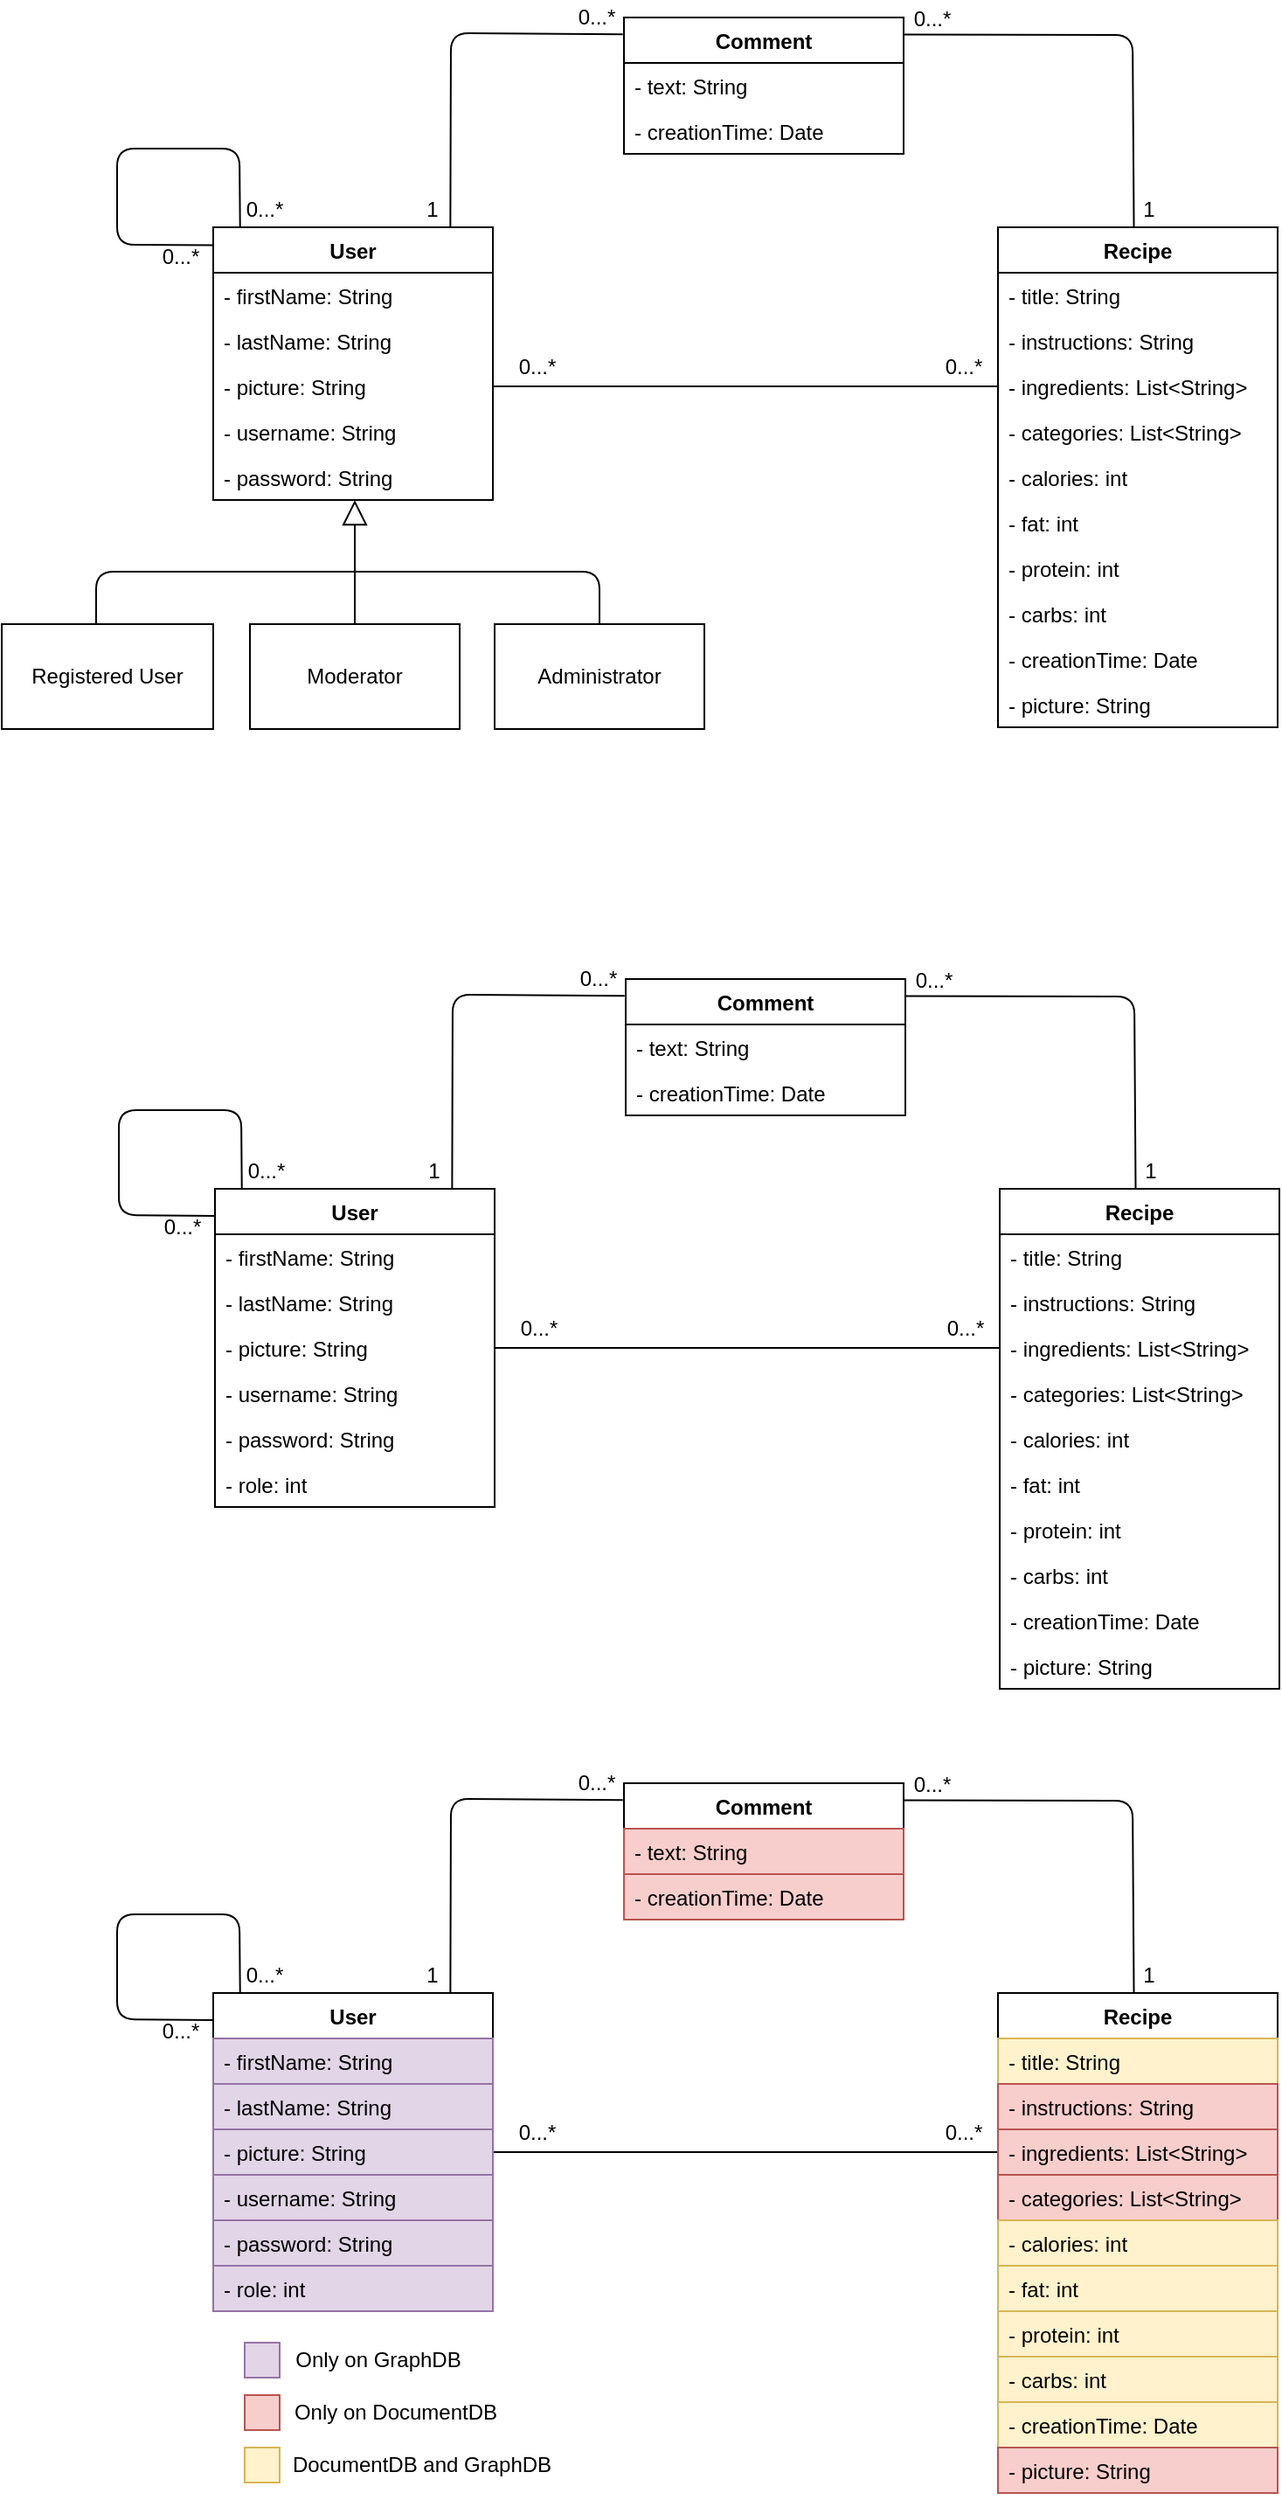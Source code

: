<mxfile version="13.9.8" type="device"><diagram id="U8gXAKNHkGwuQdSAH4Lm" name="Page-1"><mxGraphModel dx="1808" dy="563" grid="1" gridSize="10" guides="1" tooltips="1" connect="1" arrows="1" fold="1" page="1" pageScale="1" pageWidth="827" pageHeight="1169" math="0" shadow="0"><root><mxCell id="0"/><mxCell id="1" parent="0"/><mxCell id="fFwwaKKDndFWqP_F9F3J-2" value="Registered User" style="rounded=0;whiteSpace=wrap;html=1;" parent="1" vertex="1"><mxGeometry x="-780" y="387" width="121" height="60" as="geometry"/></mxCell><mxCell id="05JTSwYzqi0tmH8Jq9xY-9" value="" style="edgeStyle=none;html=1;endSize=12;endArrow=block;endFill=0;entryX=0.5;entryY=1;entryDx=0;entryDy=0;" parent="1" edge="1"><mxGeometry width="160" relative="1" as="geometry"><mxPoint x="-578" y="356" as="sourcePoint"/><mxPoint x="-578" y="316" as="targetPoint"/></mxGeometry></mxCell><mxCell id="05JTSwYzqi0tmH8Jq9xY-12" value="" style="endArrow=none;html=1;exitX=0.446;exitY=0;exitDx=0;exitDy=0;exitPerimeter=0;" parent="1" source="fFwwaKKDndFWqP_F9F3J-2" edge="1"><mxGeometry width="50" height="50" relative="1" as="geometry"><mxPoint x="-726" y="386" as="sourcePoint"/><mxPoint x="-578" y="357" as="targetPoint"/><Array as="points"><mxPoint x="-726" y="357"/></Array></mxGeometry></mxCell><mxCell id="05JTSwYzqi0tmH8Jq9xY-13" value="" style="endArrow=none;html=1;exitX=0.5;exitY=0;exitDx=0;exitDy=0;" parent="1" edge="1"><mxGeometry width="50" height="50" relative="1" as="geometry"><mxPoint x="-438" y="387" as="sourcePoint"/><mxPoint x="-578" y="357" as="targetPoint"/><Array as="points"><mxPoint x="-438" y="357"/></Array></mxGeometry></mxCell><mxCell id="05JTSwYzqi0tmH8Jq9xY-22" value="" style="endArrow=none;html=1;entryX=0.096;entryY=-0.003;entryDx=0;entryDy=0;entryPerimeter=0;exitX=0.002;exitY=0.066;exitDx=0;exitDy=0;exitPerimeter=0;" parent="1" source="SnQHnRXfoOHkf5jqI0Zq-30" target="SnQHnRXfoOHkf5jqI0Zq-30" edge="1"><mxGeometry width="50" height="50" relative="1" as="geometry"><mxPoint x="-680" y="170" as="sourcePoint"/><mxPoint x="-644" y="150" as="targetPoint"/><Array as="points"><mxPoint x="-714" y="170"/><mxPoint x="-714" y="115"/><mxPoint x="-644" y="115"/></Array></mxGeometry></mxCell><mxCell id="05JTSwYzqi0tmH8Jq9xY-24" value="0...*" style="text;html=1;align=center;verticalAlign=middle;resizable=0;points=[];autosize=1;" parent="1" vertex="1"><mxGeometry x="-650" y="140" width="40" height="20" as="geometry"/></mxCell><mxCell id="05JTSwYzqi0tmH8Jq9xY-25" value="0...*" style="text;html=1;align=center;verticalAlign=middle;resizable=0;points=[];autosize=1;" parent="1" vertex="1"><mxGeometry x="-698" y="167" width="40" height="20" as="geometry"/></mxCell><mxCell id="05JTSwYzqi0tmH8Jq9xY-30" value="" style="endArrow=none;html=1;exitX=0.486;exitY=-0.001;exitDx=0;exitDy=0;exitPerimeter=0;entryX=1;entryY=0.125;entryDx=0;entryDy=0;entryPerimeter=0;" parent="1" source="SnQHnRXfoOHkf5jqI0Zq-5" target="SnQHnRXfoOHkf5jqI0Zq-19" edge="1"><mxGeometry width="50" height="50" relative="1" as="geometry"><mxPoint x="-144" y="150" as="sourcePoint"/><mxPoint x="-244" y="50" as="targetPoint"/><Array as="points"><mxPoint x="-133" y="50"/></Array></mxGeometry></mxCell><mxCell id="05JTSwYzqi0tmH8Jq9xY-34" value="1" style="text;html=1;align=center;verticalAlign=middle;resizable=0;points=[];autosize=1;" parent="1" vertex="1"><mxGeometry x="-134" y="140" width="20" height="20" as="geometry"/></mxCell><mxCell id="05JTSwYzqi0tmH8Jq9xY-35" value="0...*" style="text;html=1;align=center;verticalAlign=middle;resizable=0;points=[];autosize=1;" parent="1" vertex="1"><mxGeometry x="-268" y="31" width="40" height="20" as="geometry"/></mxCell><mxCell id="05JTSwYzqi0tmH8Jq9xY-36" value="" style="endArrow=none;html=1;entryX=0;entryY=0.5;entryDx=0;entryDy=0;exitX=1;exitY=0.5;exitDx=0;exitDy=0;" parent="1" source="SnQHnRXfoOHkf5jqI0Zq-33" target="SnQHnRXfoOHkf5jqI0Zq-10" edge="1"><mxGeometry width="50" height="50" relative="1" as="geometry"><mxPoint x="-410.32" y="249.172" as="sourcePoint"/><mxPoint x="-209.68" y="249.44" as="targetPoint"/></mxGeometry></mxCell><mxCell id="05JTSwYzqi0tmH8Jq9xY-38" value="0...*" style="text;html=1;align=center;verticalAlign=middle;resizable=0;points=[];autosize=1;" parent="1" vertex="1"><mxGeometry x="-494" y="230" width="40" height="20" as="geometry"/></mxCell><mxCell id="05JTSwYzqi0tmH8Jq9xY-39" value="0...*" style="text;html=1;align=center;verticalAlign=middle;resizable=0;points=[];autosize=1;" parent="1" vertex="1"><mxGeometry x="-249.76" y="230" width="40" height="20" as="geometry"/></mxCell><mxCell id="ucuXB5kv-wwgIhNws_qR-1" value="Moderator" style="rounded=0;whiteSpace=wrap;html=1;" parent="1" vertex="1"><mxGeometry x="-638" y="387" width="120" height="60" as="geometry"/></mxCell><mxCell id="ucuXB5kv-wwgIhNws_qR-2" value="Administrator" style="rounded=0;whiteSpace=wrap;html=1;" parent="1" vertex="1"><mxGeometry x="-498" y="387" width="120" height="60" as="geometry"/></mxCell><mxCell id="ucuXB5kv-wwgIhNws_qR-3" value="" style="endArrow=none;html=1;exitX=0.5;exitY=0;exitDx=0;exitDy=0;" parent="1" source="ucuXB5kv-wwgIhNws_qR-1" edge="1"><mxGeometry width="50" height="50" relative="1" as="geometry"><mxPoint x="-448" y="406" as="sourcePoint"/><mxPoint x="-578" y="356" as="targetPoint"/></mxGeometry></mxCell><mxCell id="SnQHnRXfoOHkf5jqI0Zq-5" value="Recipe" style="swimlane;fontStyle=1;align=center;verticalAlign=top;childLayout=stackLayout;horizontal=1;startSize=26;horizontalStack=0;resizeParent=1;resizeParentMax=0;resizeLast=0;collapsible=1;marginBottom=0;" parent="1" vertex="1"><mxGeometry x="-210" y="160" width="160" height="286" as="geometry"/></mxCell><mxCell id="SnQHnRXfoOHkf5jqI0Zq-6" value="- title: String" style="text;align=left;verticalAlign=top;spacingLeft=4;spacingRight=4;overflow=hidden;rotatable=0;points=[[0,0.5],[1,0.5]];portConstraint=eastwest;" parent="SnQHnRXfoOHkf5jqI0Zq-5" vertex="1"><mxGeometry y="26" width="160" height="26" as="geometry"/></mxCell><mxCell id="SnQHnRXfoOHkf5jqI0Zq-8" value="- instructions: String" style="text;align=left;verticalAlign=top;spacingLeft=4;spacingRight=4;overflow=hidden;rotatable=0;points=[[0,0.5],[1,0.5]];portConstraint=eastwest;" parent="SnQHnRXfoOHkf5jqI0Zq-5" vertex="1"><mxGeometry y="52" width="160" height="26" as="geometry"/></mxCell><mxCell id="SnQHnRXfoOHkf5jqI0Zq-10" value="- ingredients: List&lt;String&gt;" style="text;align=left;verticalAlign=top;spacingLeft=4;spacingRight=4;overflow=hidden;rotatable=0;points=[[0,0.5],[1,0.5]];portConstraint=eastwest;" parent="SnQHnRXfoOHkf5jqI0Zq-5" vertex="1"><mxGeometry y="78" width="160" height="26" as="geometry"/></mxCell><mxCell id="SnQHnRXfoOHkf5jqI0Zq-11" value="- categories: List&lt;String&gt;" style="text;align=left;verticalAlign=top;spacingLeft=4;spacingRight=4;overflow=hidden;rotatable=0;points=[[0,0.5],[1,0.5]];portConstraint=eastwest;" parent="SnQHnRXfoOHkf5jqI0Zq-5" vertex="1"><mxGeometry y="104" width="160" height="26" as="geometry"/></mxCell><mxCell id="SnQHnRXfoOHkf5jqI0Zq-12" value="- calories: int" style="text;align=left;verticalAlign=top;spacingLeft=4;spacingRight=4;overflow=hidden;rotatable=0;points=[[0,0.5],[1,0.5]];portConstraint=eastwest;" parent="SnQHnRXfoOHkf5jqI0Zq-5" vertex="1"><mxGeometry y="130" width="160" height="26" as="geometry"/></mxCell><mxCell id="SnQHnRXfoOHkf5jqI0Zq-13" value="- fat: int" style="text;align=left;verticalAlign=top;spacingLeft=4;spacingRight=4;overflow=hidden;rotatable=0;points=[[0,0.5],[1,0.5]];portConstraint=eastwest;" parent="SnQHnRXfoOHkf5jqI0Zq-5" vertex="1"><mxGeometry y="156" width="160" height="26" as="geometry"/></mxCell><mxCell id="SnQHnRXfoOHkf5jqI0Zq-14" value="- protein: int" style="text;align=left;verticalAlign=top;spacingLeft=4;spacingRight=4;overflow=hidden;rotatable=0;points=[[0,0.5],[1,0.5]];portConstraint=eastwest;" parent="SnQHnRXfoOHkf5jqI0Zq-5" vertex="1"><mxGeometry y="182" width="160" height="26" as="geometry"/></mxCell><mxCell id="SnQHnRXfoOHkf5jqI0Zq-15" value="- carbs: int" style="text;align=left;verticalAlign=top;spacingLeft=4;spacingRight=4;overflow=hidden;rotatable=0;points=[[0,0.5],[1,0.5]];portConstraint=eastwest;" parent="SnQHnRXfoOHkf5jqI0Zq-5" vertex="1"><mxGeometry y="208" width="160" height="26" as="geometry"/></mxCell><mxCell id="SnQHnRXfoOHkf5jqI0Zq-16" value="- creationTime: Date" style="text;align=left;verticalAlign=top;spacingLeft=4;spacingRight=4;overflow=hidden;rotatable=0;points=[[0,0.5],[1,0.5]];portConstraint=eastwest;" parent="SnQHnRXfoOHkf5jqI0Zq-5" vertex="1"><mxGeometry y="234" width="160" height="26" as="geometry"/></mxCell><mxCell id="SnQHnRXfoOHkf5jqI0Zq-17" value="- picture: String" style="text;align=left;verticalAlign=top;spacingLeft=4;spacingRight=4;overflow=hidden;rotatable=0;points=[[0,0.5],[1,0.5]];portConstraint=eastwest;" parent="SnQHnRXfoOHkf5jqI0Zq-5" vertex="1"><mxGeometry y="260" width="160" height="26" as="geometry"/></mxCell><mxCell id="SnQHnRXfoOHkf5jqI0Zq-19" value="Comment" style="swimlane;fontStyle=1;align=center;verticalAlign=top;childLayout=stackLayout;horizontal=1;startSize=26;horizontalStack=0;resizeParent=1;resizeParentMax=0;resizeLast=0;collapsible=1;marginBottom=0;" parent="1" vertex="1"><mxGeometry x="-424" y="40" width="160" height="78" as="geometry"/></mxCell><mxCell id="SnQHnRXfoOHkf5jqI0Zq-20" value="- text: String" style="text;align=left;verticalAlign=top;spacingLeft=4;spacingRight=4;overflow=hidden;rotatable=0;points=[[0,0.5],[1,0.5]];portConstraint=eastwest;" parent="SnQHnRXfoOHkf5jqI0Zq-19" vertex="1"><mxGeometry y="26" width="160" height="26" as="geometry"/></mxCell><mxCell id="SnQHnRXfoOHkf5jqI0Zq-21" value="- creationTime: Date" style="text;align=left;verticalAlign=top;spacingLeft=4;spacingRight=4;overflow=hidden;rotatable=0;points=[[0,0.5],[1,0.5]];portConstraint=eastwest;" parent="SnQHnRXfoOHkf5jqI0Zq-19" vertex="1"><mxGeometry y="52" width="160" height="26" as="geometry"/></mxCell><mxCell id="SnQHnRXfoOHkf5jqI0Zq-30" value="User" style="swimlane;fontStyle=1;align=center;verticalAlign=top;childLayout=stackLayout;horizontal=1;startSize=26;horizontalStack=0;resizeParent=1;resizeParentMax=0;resizeLast=0;collapsible=1;marginBottom=0;" parent="1" vertex="1"><mxGeometry x="-659" y="160" width="160" height="156" as="geometry"/></mxCell><mxCell id="SnQHnRXfoOHkf5jqI0Zq-31" value="- firstName: String" style="text;align=left;verticalAlign=top;spacingLeft=4;spacingRight=4;overflow=hidden;rotatable=0;points=[[0,0.5],[1,0.5]];portConstraint=eastwest;" parent="SnQHnRXfoOHkf5jqI0Zq-30" vertex="1"><mxGeometry y="26" width="160" height="26" as="geometry"/></mxCell><mxCell id="SnQHnRXfoOHkf5jqI0Zq-32" value="- lastName: String" style="text;align=left;verticalAlign=top;spacingLeft=4;spacingRight=4;overflow=hidden;rotatable=0;points=[[0,0.5],[1,0.5]];portConstraint=eastwest;" parent="SnQHnRXfoOHkf5jqI0Zq-30" vertex="1"><mxGeometry y="52" width="160" height="26" as="geometry"/></mxCell><mxCell id="SnQHnRXfoOHkf5jqI0Zq-33" value="- picture: String" style="text;align=left;verticalAlign=top;spacingLeft=4;spacingRight=4;overflow=hidden;rotatable=0;points=[[0,0.5],[1,0.5]];portConstraint=eastwest;" parent="SnQHnRXfoOHkf5jqI0Zq-30" vertex="1"><mxGeometry y="78" width="160" height="26" as="geometry"/></mxCell><mxCell id="SnQHnRXfoOHkf5jqI0Zq-34" value="- username: String" style="text;align=left;verticalAlign=top;spacingLeft=4;spacingRight=4;overflow=hidden;rotatable=0;points=[[0,0.5],[1,0.5]];portConstraint=eastwest;" parent="SnQHnRXfoOHkf5jqI0Zq-30" vertex="1"><mxGeometry y="104" width="160" height="26" as="geometry"/></mxCell><mxCell id="SnQHnRXfoOHkf5jqI0Zq-35" value="- password: String" style="text;align=left;verticalAlign=top;spacingLeft=4;spacingRight=4;overflow=hidden;rotatable=0;points=[[0,0.5],[1,0.5]];portConstraint=eastwest;" parent="SnQHnRXfoOHkf5jqI0Zq-30" vertex="1"><mxGeometry y="130" width="160" height="26" as="geometry"/></mxCell><mxCell id="SnQHnRXfoOHkf5jqI0Zq-42" value="" style="endArrow=none;html=1;exitX=0.848;exitY=0.001;exitDx=0;exitDy=0;exitPerimeter=0;entryX=-0.004;entryY=0.123;entryDx=0;entryDy=0;entryPerimeter=0;" parent="1" source="SnQHnRXfoOHkf5jqI0Zq-30" target="SnQHnRXfoOHkf5jqI0Zq-19" edge="1"><mxGeometry width="50" height="50" relative="1" as="geometry"><mxPoint x="-514" y="150" as="sourcePoint"/><mxPoint x="-434" y="49" as="targetPoint"/><Array as="points"><mxPoint x="-523" y="49"/></Array></mxGeometry></mxCell><mxCell id="SnQHnRXfoOHkf5jqI0Zq-43" value="1" style="text;html=1;align=center;verticalAlign=middle;resizable=0;points=[];autosize=1;" parent="1" vertex="1"><mxGeometry x="-544" y="140" width="20" height="20" as="geometry"/></mxCell><mxCell id="SnQHnRXfoOHkf5jqI0Zq-44" value="0...*" style="text;html=1;align=center;verticalAlign=middle;resizable=0;points=[];autosize=1;" parent="1" vertex="1"><mxGeometry x="-460" y="30" width="40" height="20" as="geometry"/></mxCell><mxCell id="SnQHnRXfoOHkf5jqI0Zq-49" value="" style="endArrow=none;html=1;exitX=0;exitY=0.085;exitDx=0;exitDy=0;exitPerimeter=0;entryX=0.096;entryY=-0.003;entryDx=0;entryDy=0;entryPerimeter=0;" parent="1" source="SnQHnRXfoOHkf5jqI0Zq-75" target="SnQHnRXfoOHkf5jqI0Zq-75" edge="1"><mxGeometry width="50" height="50" relative="1" as="geometry"><mxPoint x="-693" y="725" as="sourcePoint"/><mxPoint x="-643" y="700" as="targetPoint"/><Array as="points"><mxPoint x="-713" y="725"/><mxPoint x="-713" y="665"/><mxPoint x="-643" y="665"/></Array></mxGeometry></mxCell><mxCell id="SnQHnRXfoOHkf5jqI0Zq-50" value="0...*" style="text;html=1;align=center;verticalAlign=middle;resizable=0;points=[];autosize=1;" parent="1" vertex="1"><mxGeometry x="-649" y="690" width="40" height="20" as="geometry"/></mxCell><mxCell id="SnQHnRXfoOHkf5jqI0Zq-51" value="0...*" style="text;html=1;align=center;verticalAlign=middle;resizable=0;points=[];autosize=1;" parent="1" vertex="1"><mxGeometry x="-697" y="722" width="40" height="20" as="geometry"/></mxCell><mxCell id="SnQHnRXfoOHkf5jqI0Zq-52" value="" style="endArrow=none;html=1;exitX=0.486;exitY=-0.001;exitDx=0;exitDy=0;exitPerimeter=0;entryX=1;entryY=0.125;entryDx=0;entryDy=0;entryPerimeter=0;" parent="1" source="SnQHnRXfoOHkf5jqI0Zq-61" target="SnQHnRXfoOHkf5jqI0Zq-72" edge="1"><mxGeometry width="50" height="50" relative="1" as="geometry"><mxPoint x="-143" y="700" as="sourcePoint"/><mxPoint x="-243" y="600" as="targetPoint"/><Array as="points"><mxPoint x="-132" y="600"/></Array></mxGeometry></mxCell><mxCell id="SnQHnRXfoOHkf5jqI0Zq-53" value="1" style="text;html=1;align=center;verticalAlign=middle;resizable=0;points=[];autosize=1;" parent="1" vertex="1"><mxGeometry x="-133" y="690" width="20" height="20" as="geometry"/></mxCell><mxCell id="SnQHnRXfoOHkf5jqI0Zq-54" value="0...*" style="text;html=1;align=center;verticalAlign=middle;resizable=0;points=[];autosize=1;" parent="1" vertex="1"><mxGeometry x="-267" y="581" width="40" height="20" as="geometry"/></mxCell><mxCell id="SnQHnRXfoOHkf5jqI0Zq-55" value="" style="endArrow=none;html=1;entryX=0;entryY=0.5;entryDx=0;entryDy=0;exitX=1;exitY=0.5;exitDx=0;exitDy=0;" parent="1" source="SnQHnRXfoOHkf5jqI0Zq-78" target="SnQHnRXfoOHkf5jqI0Zq-64" edge="1"><mxGeometry width="50" height="50" relative="1" as="geometry"><mxPoint x="-409.32" y="799.172" as="sourcePoint"/><mxPoint x="-208.68" y="799.44" as="targetPoint"/></mxGeometry></mxCell><mxCell id="SnQHnRXfoOHkf5jqI0Zq-56" value="0...*" style="text;html=1;align=center;verticalAlign=middle;resizable=0;points=[];autosize=1;" parent="1" vertex="1"><mxGeometry x="-493" y="780" width="40" height="20" as="geometry"/></mxCell><mxCell id="SnQHnRXfoOHkf5jqI0Zq-57" value="0...*" style="text;html=1;align=center;verticalAlign=middle;resizable=0;points=[];autosize=1;" parent="1" vertex="1"><mxGeometry x="-248.76" y="780" width="40" height="20" as="geometry"/></mxCell><mxCell id="SnQHnRXfoOHkf5jqI0Zq-61" value="Recipe" style="swimlane;fontStyle=1;align=center;verticalAlign=top;childLayout=stackLayout;horizontal=1;startSize=26;horizontalStack=0;resizeParent=1;resizeParentMax=0;resizeLast=0;collapsible=1;marginBottom=0;" parent="1" vertex="1"><mxGeometry x="-209" y="710" width="160" height="286" as="geometry"/></mxCell><mxCell id="SnQHnRXfoOHkf5jqI0Zq-62" value="- title: String" style="text;align=left;verticalAlign=top;spacingLeft=4;spacingRight=4;overflow=hidden;rotatable=0;points=[[0,0.5],[1,0.5]];portConstraint=eastwest;" parent="SnQHnRXfoOHkf5jqI0Zq-61" vertex="1"><mxGeometry y="26" width="160" height="26" as="geometry"/></mxCell><mxCell id="SnQHnRXfoOHkf5jqI0Zq-63" value="- instructions: String" style="text;align=left;verticalAlign=top;spacingLeft=4;spacingRight=4;overflow=hidden;rotatable=0;points=[[0,0.5],[1,0.5]];portConstraint=eastwest;" parent="SnQHnRXfoOHkf5jqI0Zq-61" vertex="1"><mxGeometry y="52" width="160" height="26" as="geometry"/></mxCell><mxCell id="SnQHnRXfoOHkf5jqI0Zq-64" value="- ingredients: List&lt;String&gt;" style="text;align=left;verticalAlign=top;spacingLeft=4;spacingRight=4;overflow=hidden;rotatable=0;points=[[0,0.5],[1,0.5]];portConstraint=eastwest;" parent="SnQHnRXfoOHkf5jqI0Zq-61" vertex="1"><mxGeometry y="78" width="160" height="26" as="geometry"/></mxCell><mxCell id="SnQHnRXfoOHkf5jqI0Zq-65" value="- categories: List&lt;String&gt;" style="text;align=left;verticalAlign=top;spacingLeft=4;spacingRight=4;overflow=hidden;rotatable=0;points=[[0,0.5],[1,0.5]];portConstraint=eastwest;" parent="SnQHnRXfoOHkf5jqI0Zq-61" vertex="1"><mxGeometry y="104" width="160" height="26" as="geometry"/></mxCell><mxCell id="SnQHnRXfoOHkf5jqI0Zq-66" value="- calories: int" style="text;align=left;verticalAlign=top;spacingLeft=4;spacingRight=4;overflow=hidden;rotatable=0;points=[[0,0.5],[1,0.5]];portConstraint=eastwest;" parent="SnQHnRXfoOHkf5jqI0Zq-61" vertex="1"><mxGeometry y="130" width="160" height="26" as="geometry"/></mxCell><mxCell id="SnQHnRXfoOHkf5jqI0Zq-67" value="- fat: int" style="text;align=left;verticalAlign=top;spacingLeft=4;spacingRight=4;overflow=hidden;rotatable=0;points=[[0,0.5],[1,0.5]];portConstraint=eastwest;" parent="SnQHnRXfoOHkf5jqI0Zq-61" vertex="1"><mxGeometry y="156" width="160" height="26" as="geometry"/></mxCell><mxCell id="SnQHnRXfoOHkf5jqI0Zq-68" value="- protein: int" style="text;align=left;verticalAlign=top;spacingLeft=4;spacingRight=4;overflow=hidden;rotatable=0;points=[[0,0.5],[1,0.5]];portConstraint=eastwest;" parent="SnQHnRXfoOHkf5jqI0Zq-61" vertex="1"><mxGeometry y="182" width="160" height="26" as="geometry"/></mxCell><mxCell id="SnQHnRXfoOHkf5jqI0Zq-69" value="- carbs: int" style="text;align=left;verticalAlign=top;spacingLeft=4;spacingRight=4;overflow=hidden;rotatable=0;points=[[0,0.5],[1,0.5]];portConstraint=eastwest;" parent="SnQHnRXfoOHkf5jqI0Zq-61" vertex="1"><mxGeometry y="208" width="160" height="26" as="geometry"/></mxCell><mxCell id="SnQHnRXfoOHkf5jqI0Zq-70" value="- creationTime: Date" style="text;align=left;verticalAlign=top;spacingLeft=4;spacingRight=4;overflow=hidden;rotatable=0;points=[[0,0.5],[1,0.5]];portConstraint=eastwest;" parent="SnQHnRXfoOHkf5jqI0Zq-61" vertex="1"><mxGeometry y="234" width="160" height="26" as="geometry"/></mxCell><mxCell id="SnQHnRXfoOHkf5jqI0Zq-71" value="- picture: String" style="text;align=left;verticalAlign=top;spacingLeft=4;spacingRight=4;overflow=hidden;rotatable=0;points=[[0,0.5],[1,0.5]];portConstraint=eastwest;" parent="SnQHnRXfoOHkf5jqI0Zq-61" vertex="1"><mxGeometry y="260" width="160" height="26" as="geometry"/></mxCell><mxCell id="SnQHnRXfoOHkf5jqI0Zq-72" value="Comment" style="swimlane;fontStyle=1;align=center;verticalAlign=top;childLayout=stackLayout;horizontal=1;startSize=26;horizontalStack=0;resizeParent=1;resizeParentMax=0;resizeLast=0;collapsible=1;marginBottom=0;" parent="1" vertex="1"><mxGeometry x="-423" y="590" width="160" height="78" as="geometry"/></mxCell><mxCell id="SnQHnRXfoOHkf5jqI0Zq-73" value="- text: String" style="text;align=left;verticalAlign=top;spacingLeft=4;spacingRight=4;overflow=hidden;rotatable=0;points=[[0,0.5],[1,0.5]];portConstraint=eastwest;" parent="SnQHnRXfoOHkf5jqI0Zq-72" vertex="1"><mxGeometry y="26" width="160" height="26" as="geometry"/></mxCell><mxCell id="SnQHnRXfoOHkf5jqI0Zq-74" value="- creationTime: Date" style="text;align=left;verticalAlign=top;spacingLeft=4;spacingRight=4;overflow=hidden;rotatable=0;points=[[0,0.5],[1,0.5]];portConstraint=eastwest;" parent="SnQHnRXfoOHkf5jqI0Zq-72" vertex="1"><mxGeometry y="52" width="160" height="26" as="geometry"/></mxCell><mxCell id="SnQHnRXfoOHkf5jqI0Zq-75" value="User" style="swimlane;fontStyle=1;align=center;verticalAlign=top;childLayout=stackLayout;horizontal=1;startSize=26;horizontalStack=0;resizeParent=1;resizeParentMax=0;resizeLast=0;collapsible=1;marginBottom=0;" parent="1" vertex="1"><mxGeometry x="-658" y="710" width="160" height="182" as="geometry"/></mxCell><mxCell id="SnQHnRXfoOHkf5jqI0Zq-76" value="- firstName: String" style="text;align=left;verticalAlign=top;spacingLeft=4;spacingRight=4;overflow=hidden;rotatable=0;points=[[0,0.5],[1,0.5]];portConstraint=eastwest;" parent="SnQHnRXfoOHkf5jqI0Zq-75" vertex="1"><mxGeometry y="26" width="160" height="26" as="geometry"/></mxCell><mxCell id="SnQHnRXfoOHkf5jqI0Zq-77" value="- lastName: String" style="text;align=left;verticalAlign=top;spacingLeft=4;spacingRight=4;overflow=hidden;rotatable=0;points=[[0,0.5],[1,0.5]];portConstraint=eastwest;" parent="SnQHnRXfoOHkf5jqI0Zq-75" vertex="1"><mxGeometry y="52" width="160" height="26" as="geometry"/></mxCell><mxCell id="SnQHnRXfoOHkf5jqI0Zq-78" value="- picture: String" style="text;align=left;verticalAlign=top;spacingLeft=4;spacingRight=4;overflow=hidden;rotatable=0;points=[[0,0.5],[1,0.5]];portConstraint=eastwest;" parent="SnQHnRXfoOHkf5jqI0Zq-75" vertex="1"><mxGeometry y="78" width="160" height="26" as="geometry"/></mxCell><mxCell id="SnQHnRXfoOHkf5jqI0Zq-79" value="- username: String" style="text;align=left;verticalAlign=top;spacingLeft=4;spacingRight=4;overflow=hidden;rotatable=0;points=[[0,0.5],[1,0.5]];portConstraint=eastwest;" parent="SnQHnRXfoOHkf5jqI0Zq-75" vertex="1"><mxGeometry y="104" width="160" height="26" as="geometry"/></mxCell><mxCell id="SnQHnRXfoOHkf5jqI0Zq-80" value="- password: String" style="text;align=left;verticalAlign=top;spacingLeft=4;spacingRight=4;overflow=hidden;rotatable=0;points=[[0,0.5],[1,0.5]];portConstraint=eastwest;" parent="SnQHnRXfoOHkf5jqI0Zq-75" vertex="1"><mxGeometry y="130" width="160" height="26" as="geometry"/></mxCell><mxCell id="SnQHnRXfoOHkf5jqI0Zq-81" value="- role: int" style="text;align=left;verticalAlign=top;spacingLeft=4;spacingRight=4;overflow=hidden;rotatable=0;points=[[0,0.5],[1,0.5]];portConstraint=eastwest;" parent="SnQHnRXfoOHkf5jqI0Zq-75" vertex="1"><mxGeometry y="156" width="160" height="26" as="geometry"/></mxCell><mxCell id="SnQHnRXfoOHkf5jqI0Zq-82" value="" style="endArrow=none;html=1;exitX=0.848;exitY=0.001;exitDx=0;exitDy=0;exitPerimeter=0;entryX=-0.004;entryY=0.123;entryDx=0;entryDy=0;entryPerimeter=0;" parent="1" source="SnQHnRXfoOHkf5jqI0Zq-75" target="SnQHnRXfoOHkf5jqI0Zq-72" edge="1"><mxGeometry width="50" height="50" relative="1" as="geometry"><mxPoint x="-513" y="700" as="sourcePoint"/><mxPoint x="-433" y="599" as="targetPoint"/><Array as="points"><mxPoint x="-522" y="599"/></Array></mxGeometry></mxCell><mxCell id="SnQHnRXfoOHkf5jqI0Zq-83" value="1" style="text;html=1;align=center;verticalAlign=middle;resizable=0;points=[];autosize=1;" parent="1" vertex="1"><mxGeometry x="-543" y="690" width="20" height="20" as="geometry"/></mxCell><mxCell id="SnQHnRXfoOHkf5jqI0Zq-84" value="0...*" style="text;html=1;align=center;verticalAlign=middle;resizable=0;points=[];autosize=1;" parent="1" vertex="1"><mxGeometry x="-459" y="580" width="40" height="20" as="geometry"/></mxCell><mxCell id="wYFgJMNgJrxhDLB6EEvY-1" value="" style="endArrow=none;html=1;exitX=0;exitY=0.085;exitDx=0;exitDy=0;exitPerimeter=0;entryX=0.096;entryY=-0.003;entryDx=0;entryDy=0;entryPerimeter=0;" parent="1" source="wYFgJMNgJrxhDLB6EEvY-24" target="wYFgJMNgJrxhDLB6EEvY-24" edge="1"><mxGeometry width="50" height="50" relative="1" as="geometry"><mxPoint x="-694" y="1185" as="sourcePoint"/><mxPoint x="-644" y="1160" as="targetPoint"/><Array as="points"><mxPoint x="-714" y="1185"/><mxPoint x="-714" y="1125"/><mxPoint x="-644" y="1125"/></Array></mxGeometry></mxCell><mxCell id="wYFgJMNgJrxhDLB6EEvY-2" value="0...*" style="text;html=1;align=center;verticalAlign=middle;resizable=0;points=[];autosize=1;" parent="1" vertex="1"><mxGeometry x="-650" y="1150" width="40" height="20" as="geometry"/></mxCell><mxCell id="wYFgJMNgJrxhDLB6EEvY-3" value="0...*" style="text;html=1;align=center;verticalAlign=middle;resizable=0;points=[];autosize=1;" parent="1" vertex="1"><mxGeometry x="-698" y="1182" width="40" height="20" as="geometry"/></mxCell><mxCell id="wYFgJMNgJrxhDLB6EEvY-4" value="" style="endArrow=none;html=1;exitX=0.486;exitY=-0.001;exitDx=0;exitDy=0;exitPerimeter=0;entryX=1;entryY=0.125;entryDx=0;entryDy=0;entryPerimeter=0;" parent="1" source="wYFgJMNgJrxhDLB6EEvY-10" target="wYFgJMNgJrxhDLB6EEvY-21" edge="1"><mxGeometry width="50" height="50" relative="1" as="geometry"><mxPoint x="-144" y="1160" as="sourcePoint"/><mxPoint x="-244" y="1060" as="targetPoint"/><Array as="points"><mxPoint x="-133" y="1060"/></Array></mxGeometry></mxCell><mxCell id="wYFgJMNgJrxhDLB6EEvY-5" value="1" style="text;html=1;align=center;verticalAlign=middle;resizable=0;points=[];autosize=1;" parent="1" vertex="1"><mxGeometry x="-134" y="1150" width="20" height="20" as="geometry"/></mxCell><mxCell id="wYFgJMNgJrxhDLB6EEvY-6" value="0...*" style="text;html=1;align=center;verticalAlign=middle;resizable=0;points=[];autosize=1;" parent="1" vertex="1"><mxGeometry x="-268" y="1041" width="40" height="20" as="geometry"/></mxCell><mxCell id="wYFgJMNgJrxhDLB6EEvY-7" value="" style="endArrow=none;html=1;entryX=0;entryY=0.5;entryDx=0;entryDy=0;exitX=1;exitY=0.5;exitDx=0;exitDy=0;" parent="1" source="wYFgJMNgJrxhDLB6EEvY-27" target="wYFgJMNgJrxhDLB6EEvY-13" edge="1"><mxGeometry width="50" height="50" relative="1" as="geometry"><mxPoint x="-410.32" y="1259.172" as="sourcePoint"/><mxPoint x="-209.68" y="1259.44" as="targetPoint"/></mxGeometry></mxCell><mxCell id="wYFgJMNgJrxhDLB6EEvY-8" value="0...*" style="text;html=1;align=center;verticalAlign=middle;resizable=0;points=[];autosize=1;" parent="1" vertex="1"><mxGeometry x="-494" y="1240" width="40" height="20" as="geometry"/></mxCell><mxCell id="wYFgJMNgJrxhDLB6EEvY-9" value="0...*" style="text;html=1;align=center;verticalAlign=middle;resizable=0;points=[];autosize=1;" parent="1" vertex="1"><mxGeometry x="-249.76" y="1240" width="40" height="20" as="geometry"/></mxCell><mxCell id="wYFgJMNgJrxhDLB6EEvY-10" value="Recipe" style="swimlane;fontStyle=1;align=center;verticalAlign=top;childLayout=stackLayout;horizontal=1;startSize=26;horizontalStack=0;resizeParent=1;resizeParentMax=0;resizeLast=0;collapsible=1;marginBottom=0;" parent="1" vertex="1"><mxGeometry x="-210" y="1170" width="160" height="286" as="geometry"/></mxCell><mxCell id="wYFgJMNgJrxhDLB6EEvY-11" value="- title: String" style="text;align=left;verticalAlign=top;spacingLeft=4;spacingRight=4;overflow=hidden;rotatable=0;points=[[0,0.5],[1,0.5]];portConstraint=eastwest;fillColor=#fff2cc;strokeColor=#d6b656;" parent="wYFgJMNgJrxhDLB6EEvY-10" vertex="1"><mxGeometry y="26" width="160" height="26" as="geometry"/></mxCell><mxCell id="wYFgJMNgJrxhDLB6EEvY-12" value="- instructions: String" style="text;align=left;verticalAlign=top;spacingLeft=4;spacingRight=4;overflow=hidden;rotatable=0;points=[[0,0.5],[1,0.5]];portConstraint=eastwest;fillColor=#f8cecc;strokeColor=#b85450;" parent="wYFgJMNgJrxhDLB6EEvY-10" vertex="1"><mxGeometry y="52" width="160" height="26" as="geometry"/></mxCell><mxCell id="wYFgJMNgJrxhDLB6EEvY-13" value="- ingredients: List&lt;String&gt;" style="text;align=left;verticalAlign=top;spacingLeft=4;spacingRight=4;overflow=hidden;rotatable=0;points=[[0,0.5],[1,0.5]];portConstraint=eastwest;fillColor=#f8cecc;strokeColor=#b85450;" parent="wYFgJMNgJrxhDLB6EEvY-10" vertex="1"><mxGeometry y="78" width="160" height="26" as="geometry"/></mxCell><mxCell id="wYFgJMNgJrxhDLB6EEvY-14" value="- categories: List&lt;String&gt;" style="text;align=left;verticalAlign=top;spacingLeft=4;spacingRight=4;overflow=hidden;rotatable=0;points=[[0,0.5],[1,0.5]];portConstraint=eastwest;fillColor=#f8cecc;strokeColor=#b85450;" parent="wYFgJMNgJrxhDLB6EEvY-10" vertex="1"><mxGeometry y="104" width="160" height="26" as="geometry"/></mxCell><mxCell id="wYFgJMNgJrxhDLB6EEvY-15" value="- calories: int" style="text;align=left;verticalAlign=top;spacingLeft=4;spacingRight=4;overflow=hidden;rotatable=0;points=[[0,0.5],[1,0.5]];portConstraint=eastwest;fillColor=#fff2cc;strokeColor=#d6b656;" parent="wYFgJMNgJrxhDLB6EEvY-10" vertex="1"><mxGeometry y="130" width="160" height="26" as="geometry"/></mxCell><mxCell id="wYFgJMNgJrxhDLB6EEvY-16" value="- fat: int" style="text;align=left;verticalAlign=top;spacingLeft=4;spacingRight=4;overflow=hidden;rotatable=0;points=[[0,0.5],[1,0.5]];portConstraint=eastwest;fillColor=#fff2cc;strokeColor=#d6b656;" parent="wYFgJMNgJrxhDLB6EEvY-10" vertex="1"><mxGeometry y="156" width="160" height="26" as="geometry"/></mxCell><mxCell id="wYFgJMNgJrxhDLB6EEvY-17" value="- protein: int" style="text;align=left;verticalAlign=top;spacingLeft=4;spacingRight=4;overflow=hidden;rotatable=0;points=[[0,0.5],[1,0.5]];portConstraint=eastwest;fillColor=#fff2cc;strokeColor=#d6b656;" parent="wYFgJMNgJrxhDLB6EEvY-10" vertex="1"><mxGeometry y="182" width="160" height="26" as="geometry"/></mxCell><mxCell id="wYFgJMNgJrxhDLB6EEvY-18" value="- carbs: int" style="text;align=left;verticalAlign=top;spacingLeft=4;spacingRight=4;overflow=hidden;rotatable=0;points=[[0,0.5],[1,0.5]];portConstraint=eastwest;fillColor=#fff2cc;strokeColor=#d6b656;" parent="wYFgJMNgJrxhDLB6EEvY-10" vertex="1"><mxGeometry y="208" width="160" height="26" as="geometry"/></mxCell><mxCell id="wYFgJMNgJrxhDLB6EEvY-19" value="- creationTime: Date" style="text;align=left;verticalAlign=top;spacingLeft=4;spacingRight=4;overflow=hidden;rotatable=0;points=[[0,0.5],[1,0.5]];portConstraint=eastwest;fillColor=#fff2cc;strokeColor=#d6b656;" parent="wYFgJMNgJrxhDLB6EEvY-10" vertex="1"><mxGeometry y="234" width="160" height="26" as="geometry"/></mxCell><mxCell id="wYFgJMNgJrxhDLB6EEvY-20" value="- picture: String" style="text;align=left;verticalAlign=top;spacingLeft=4;spacingRight=4;overflow=hidden;rotatable=0;points=[[0,0.5],[1,0.5]];portConstraint=eastwest;fillColor=#f8cecc;strokeColor=#b85450;" parent="wYFgJMNgJrxhDLB6EEvY-10" vertex="1"><mxGeometry y="260" width="160" height="26" as="geometry"/></mxCell><mxCell id="wYFgJMNgJrxhDLB6EEvY-21" value="Comment" style="swimlane;fontStyle=1;align=center;verticalAlign=top;childLayout=stackLayout;horizontal=1;startSize=26;horizontalStack=0;resizeParent=1;resizeParentMax=0;resizeLast=0;collapsible=1;marginBottom=0;" parent="1" vertex="1"><mxGeometry x="-424" y="1050" width="160" height="78" as="geometry"/></mxCell><mxCell id="wYFgJMNgJrxhDLB6EEvY-22" value="- text: String" style="text;align=left;verticalAlign=top;spacingLeft=4;spacingRight=4;overflow=hidden;rotatable=0;points=[[0,0.5],[1,0.5]];portConstraint=eastwest;fillColor=#f8cecc;strokeColor=#b85450;" parent="wYFgJMNgJrxhDLB6EEvY-21" vertex="1"><mxGeometry y="26" width="160" height="26" as="geometry"/></mxCell><mxCell id="wYFgJMNgJrxhDLB6EEvY-23" value="- creationTime: Date" style="text;align=left;verticalAlign=top;spacingLeft=4;spacingRight=4;overflow=hidden;rotatable=0;points=[[0,0.5],[1,0.5]];portConstraint=eastwest;fillColor=#f8cecc;strokeColor=#b85450;" parent="wYFgJMNgJrxhDLB6EEvY-21" vertex="1"><mxGeometry y="52" width="160" height="26" as="geometry"/></mxCell><mxCell id="wYFgJMNgJrxhDLB6EEvY-24" value="User" style="swimlane;fontStyle=1;align=center;verticalAlign=top;childLayout=stackLayout;horizontal=1;startSize=26;horizontalStack=0;resizeParent=1;resizeParentMax=0;resizeLast=0;collapsible=1;marginBottom=0;" parent="1" vertex="1"><mxGeometry x="-659" y="1170" width="160" height="182" as="geometry"/></mxCell><mxCell id="wYFgJMNgJrxhDLB6EEvY-25" value="- firstName: String" style="text;align=left;verticalAlign=top;spacingLeft=4;spacingRight=4;overflow=hidden;rotatable=0;points=[[0,0.5],[1,0.5]];portConstraint=eastwest;fillColor=#e1d5e7;strokeColor=#9673a6;" parent="wYFgJMNgJrxhDLB6EEvY-24" vertex="1"><mxGeometry y="26" width="160" height="26" as="geometry"/></mxCell><mxCell id="wYFgJMNgJrxhDLB6EEvY-26" value="- lastName: String" style="text;align=left;verticalAlign=top;spacingLeft=4;spacingRight=4;overflow=hidden;rotatable=0;points=[[0,0.5],[1,0.5]];portConstraint=eastwest;fillColor=#e1d5e7;strokeColor=#9673a6;" parent="wYFgJMNgJrxhDLB6EEvY-24" vertex="1"><mxGeometry y="52" width="160" height="26" as="geometry"/></mxCell><mxCell id="wYFgJMNgJrxhDLB6EEvY-27" value="- picture: String" style="text;align=left;verticalAlign=top;spacingLeft=4;spacingRight=4;overflow=hidden;rotatable=0;points=[[0,0.5],[1,0.5]];portConstraint=eastwest;fillColor=#e1d5e7;strokeColor=#9673a6;" parent="wYFgJMNgJrxhDLB6EEvY-24" vertex="1"><mxGeometry y="78" width="160" height="26" as="geometry"/></mxCell><mxCell id="wYFgJMNgJrxhDLB6EEvY-28" value="- username: String" style="text;align=left;verticalAlign=top;spacingLeft=4;spacingRight=4;overflow=hidden;rotatable=0;points=[[0,0.5],[1,0.5]];portConstraint=eastwest;fillColor=#e1d5e7;strokeColor=#9673a6;" parent="wYFgJMNgJrxhDLB6EEvY-24" vertex="1"><mxGeometry y="104" width="160" height="26" as="geometry"/></mxCell><mxCell id="wYFgJMNgJrxhDLB6EEvY-29" value="- password: String" style="text;align=left;verticalAlign=top;spacingLeft=4;spacingRight=4;overflow=hidden;rotatable=0;points=[[0,0.5],[1,0.5]];portConstraint=eastwest;fillColor=#e1d5e7;strokeColor=#9673a6;" parent="wYFgJMNgJrxhDLB6EEvY-24" vertex="1"><mxGeometry y="130" width="160" height="26" as="geometry"/></mxCell><mxCell id="wYFgJMNgJrxhDLB6EEvY-30" value="- role: int" style="text;align=left;verticalAlign=top;spacingLeft=4;spacingRight=4;overflow=hidden;rotatable=0;points=[[0,0.5],[1,0.5]];portConstraint=eastwest;fillColor=#e1d5e7;strokeColor=#9673a6;" parent="wYFgJMNgJrxhDLB6EEvY-24" vertex="1"><mxGeometry y="156" width="160" height="26" as="geometry"/></mxCell><mxCell id="wYFgJMNgJrxhDLB6EEvY-31" value="" style="endArrow=none;html=1;exitX=0.848;exitY=0.001;exitDx=0;exitDy=0;exitPerimeter=0;entryX=-0.004;entryY=0.123;entryDx=0;entryDy=0;entryPerimeter=0;" parent="1" source="wYFgJMNgJrxhDLB6EEvY-24" target="wYFgJMNgJrxhDLB6EEvY-21" edge="1"><mxGeometry width="50" height="50" relative="1" as="geometry"><mxPoint x="-514" y="1160" as="sourcePoint"/><mxPoint x="-434" y="1059" as="targetPoint"/><Array as="points"><mxPoint x="-523" y="1059"/></Array></mxGeometry></mxCell><mxCell id="wYFgJMNgJrxhDLB6EEvY-32" value="1" style="text;html=1;align=center;verticalAlign=middle;resizable=0;points=[];autosize=1;" parent="1" vertex="1"><mxGeometry x="-544" y="1150" width="20" height="20" as="geometry"/></mxCell><mxCell id="wYFgJMNgJrxhDLB6EEvY-33" value="0...*" style="text;html=1;align=center;verticalAlign=middle;resizable=0;points=[];autosize=1;" parent="1" vertex="1"><mxGeometry x="-460" y="1040" width="40" height="20" as="geometry"/></mxCell><mxCell id="TwLQM3ZgFH4ka4hIaI-2-1" value="" style="whiteSpace=wrap;html=1;aspect=fixed;fillColor=#e1d5e7;strokeColor=#9673a6;" vertex="1" parent="1"><mxGeometry x="-641" y="1370" width="20" height="20" as="geometry"/></mxCell><mxCell id="TwLQM3ZgFH4ka4hIaI-2-2" value="" style="whiteSpace=wrap;html=1;aspect=fixed;fillColor=#f8cecc;strokeColor=#b85450;" vertex="1" parent="1"><mxGeometry x="-641" y="1400" width="20" height="20" as="geometry"/></mxCell><mxCell id="TwLQM3ZgFH4ka4hIaI-2-3" value="Only on GraphDB" style="text;html=1;align=center;verticalAlign=middle;resizable=0;points=[];autosize=1;" vertex="1" parent="1"><mxGeometry x="-620" y="1370" width="110" height="20" as="geometry"/></mxCell><mxCell id="TwLQM3ZgFH4ka4hIaI-2-4" value="Only on DocumentDB" style="text;html=1;align=center;verticalAlign=middle;resizable=0;points=[];autosize=1;" vertex="1" parent="1"><mxGeometry x="-620" y="1400" width="130" height="20" as="geometry"/></mxCell><mxCell id="TwLQM3ZgFH4ka4hIaI-2-5" value="" style="whiteSpace=wrap;html=1;aspect=fixed;fillColor=#fff2cc;strokeColor=#d6b656;" vertex="1" parent="1"><mxGeometry x="-641" y="1430" width="20" height="20" as="geometry"/></mxCell><mxCell id="TwLQM3ZgFH4ka4hIaI-2-6" value="DocumentDB and GraphDB" style="text;html=1;align=center;verticalAlign=middle;resizable=0;points=[];autosize=1;" vertex="1" parent="1"><mxGeometry x="-620" y="1430" width="160" height="20" as="geometry"/></mxCell></root></mxGraphModel></diagram></mxfile>
